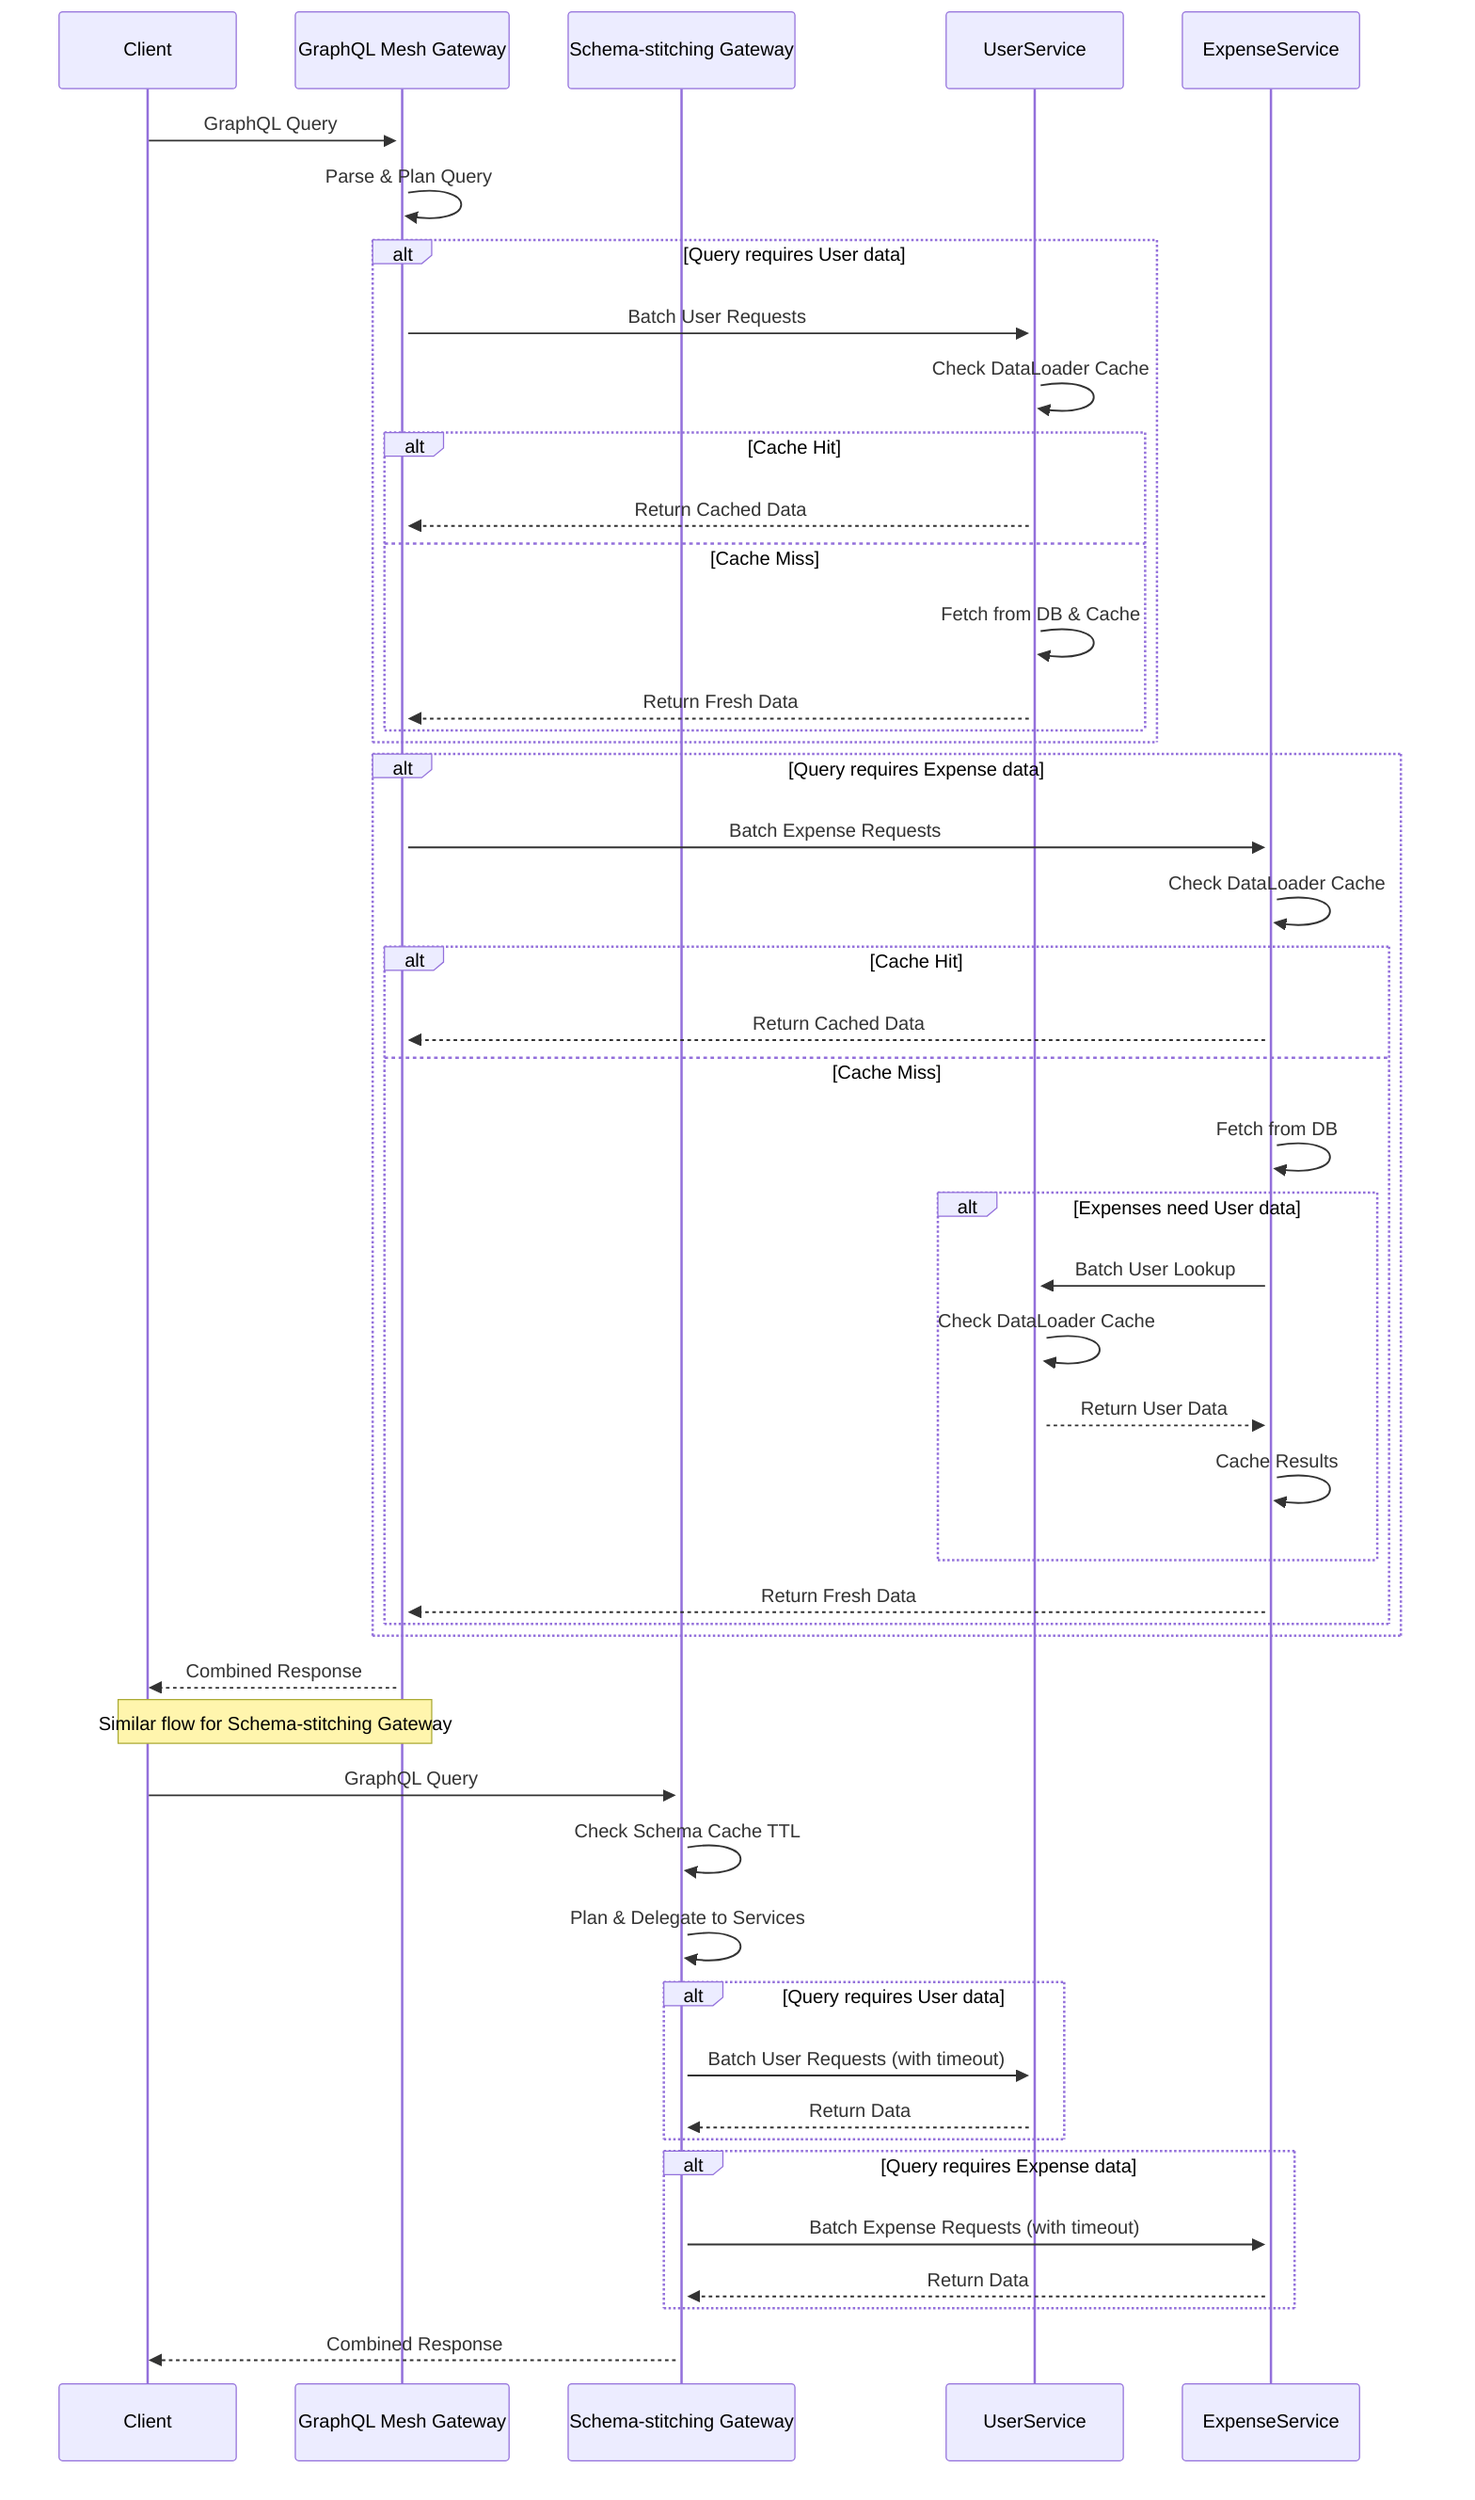 sequenceDiagram
    participant Client
    participant Mesh as GraphQL Mesh Gateway
    participant Stitching as Schema-stitching Gateway
    participant UserService
    participant ExpenseService
    
    Client->>+Mesh: GraphQL Query
    Mesh->>Mesh: Parse & Plan Query
    
    alt Query requires User data
        Mesh->>+UserService: Batch User Requests
        UserService->>UserService: Check DataLoader Cache
        
        alt Cache Hit
            UserService-->>Mesh: Return Cached Data
        else Cache Miss
            UserService->>UserService: Fetch from DB & Cache
            UserService-->>Mesh: Return Fresh Data
        end
    end
    
    alt Query requires Expense data
        Mesh->>+ExpenseService: Batch Expense Requests
        ExpenseService->>ExpenseService: Check DataLoader Cache
        
        alt Cache Hit
            ExpenseService-->>Mesh: Return Cached Data
        else Cache Miss
            ExpenseService->>ExpenseService: Fetch from DB
            
            alt Expenses need User data
                ExpenseService->>+UserService: Batch User Lookup
                UserService->>UserService: Check DataLoader Cache
                UserService-->>ExpenseService: Return User Data
                ExpenseService->>ExpenseService: Cache Results
            end
            
            ExpenseService-->>Mesh: Return Fresh Data
        end
    end
    
    Mesh-->>Client: Combined Response
    
    Note over Client,Mesh: Similar flow for Schema-stitching Gateway
    
    Client->>+Stitching: GraphQL Query
    Stitching->>Stitching: Check Schema Cache TTL
    Stitching->>Stitching: Plan & Delegate to Services
    
    alt Query requires User data
        Stitching->>+UserService: Batch User Requests (with timeout)
        UserService-->>Stitching: Return Data
    end
    
    alt Query requires Expense data
        Stitching->>+ExpenseService: Batch Expense Requests (with timeout)
        ExpenseService-->>Stitching: Return Data
    end
    
    Stitching-->>Client: Combined Response